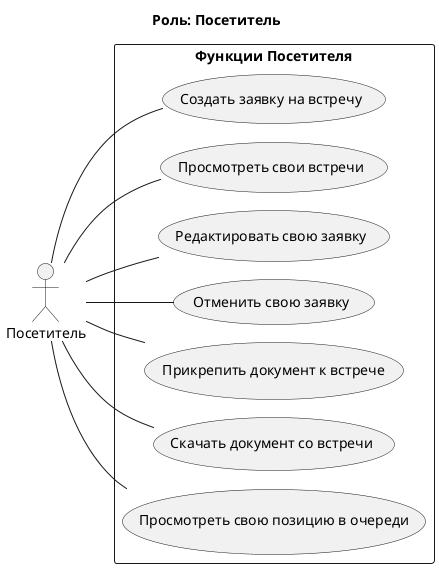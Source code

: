 @startuml uc_visitor
' uc_visitor.wsd
!pragma layout smetana

title Роль: Посетитель

actor Посетитель
left to right direction 
rectangle "Функции Посетителя" {
  usecase "Создать заявку на встречу" as UC_CreateAppointment
  usecase "Просмотреть свои встречи" as UC_ViewOwnAppointments
  usecase "Редактировать свою заявку" as UC_EditOwnAppointment
  usecase "Отменить свою заявку" as UC_CancelOwnAppointment
  usecase "Прикрепить документ к встрече" as UC_AttachDocumentToOwnAppointment
  usecase "Скачать документ со встречи" as UC_DownloadDocumentFromOwnAppointment
  usecase "Просмотреть свою позицию в очереди" as UC_ViewQueuePosition
}

Посетитель -- UC_CreateAppointment
Посетитель -- UC_ViewOwnAppointments
Посетитель -- UC_EditOwnAppointment
Посетитель -- UC_CancelOwnAppointment
Посетитель -- UC_AttachDocumentToOwnAppointment
Посетитель -- UC_DownloadDocumentFromOwnAppointment
Посетитель -- UC_ViewQueuePosition

' The extend relationships are kept as per your original code.
' Note: In standard UML, <<extend>> is between use cases.
' Here, it points to an alias representing an actor.
' PlantUML will draw UC_CreateAppointment extending the actor UC_ReceiveNotifications_Actor.


@enduml